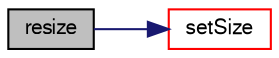 digraph "resize"
{
  bgcolor="transparent";
  edge [fontname="FreeSans",fontsize="10",labelfontname="FreeSans",labelfontsize="10"];
  node [fontname="FreeSans",fontsize="10",shape=record];
  rankdir="LR";
  Node429 [label="resize",height=0.2,width=0.4,color="black", fillcolor="grey75", style="filled", fontcolor="black"];
  Node429 -> Node430 [color="midnightblue",fontsize="10",style="solid",fontname="FreeSans"];
  Node430 [label="setSize",height=0.2,width=0.4,color="red",URL="$a21674.html#a110ca51fc7e0ea5905cc62ebdf41a5e4",tooltip="Reset size of CompactListList. "];
}
